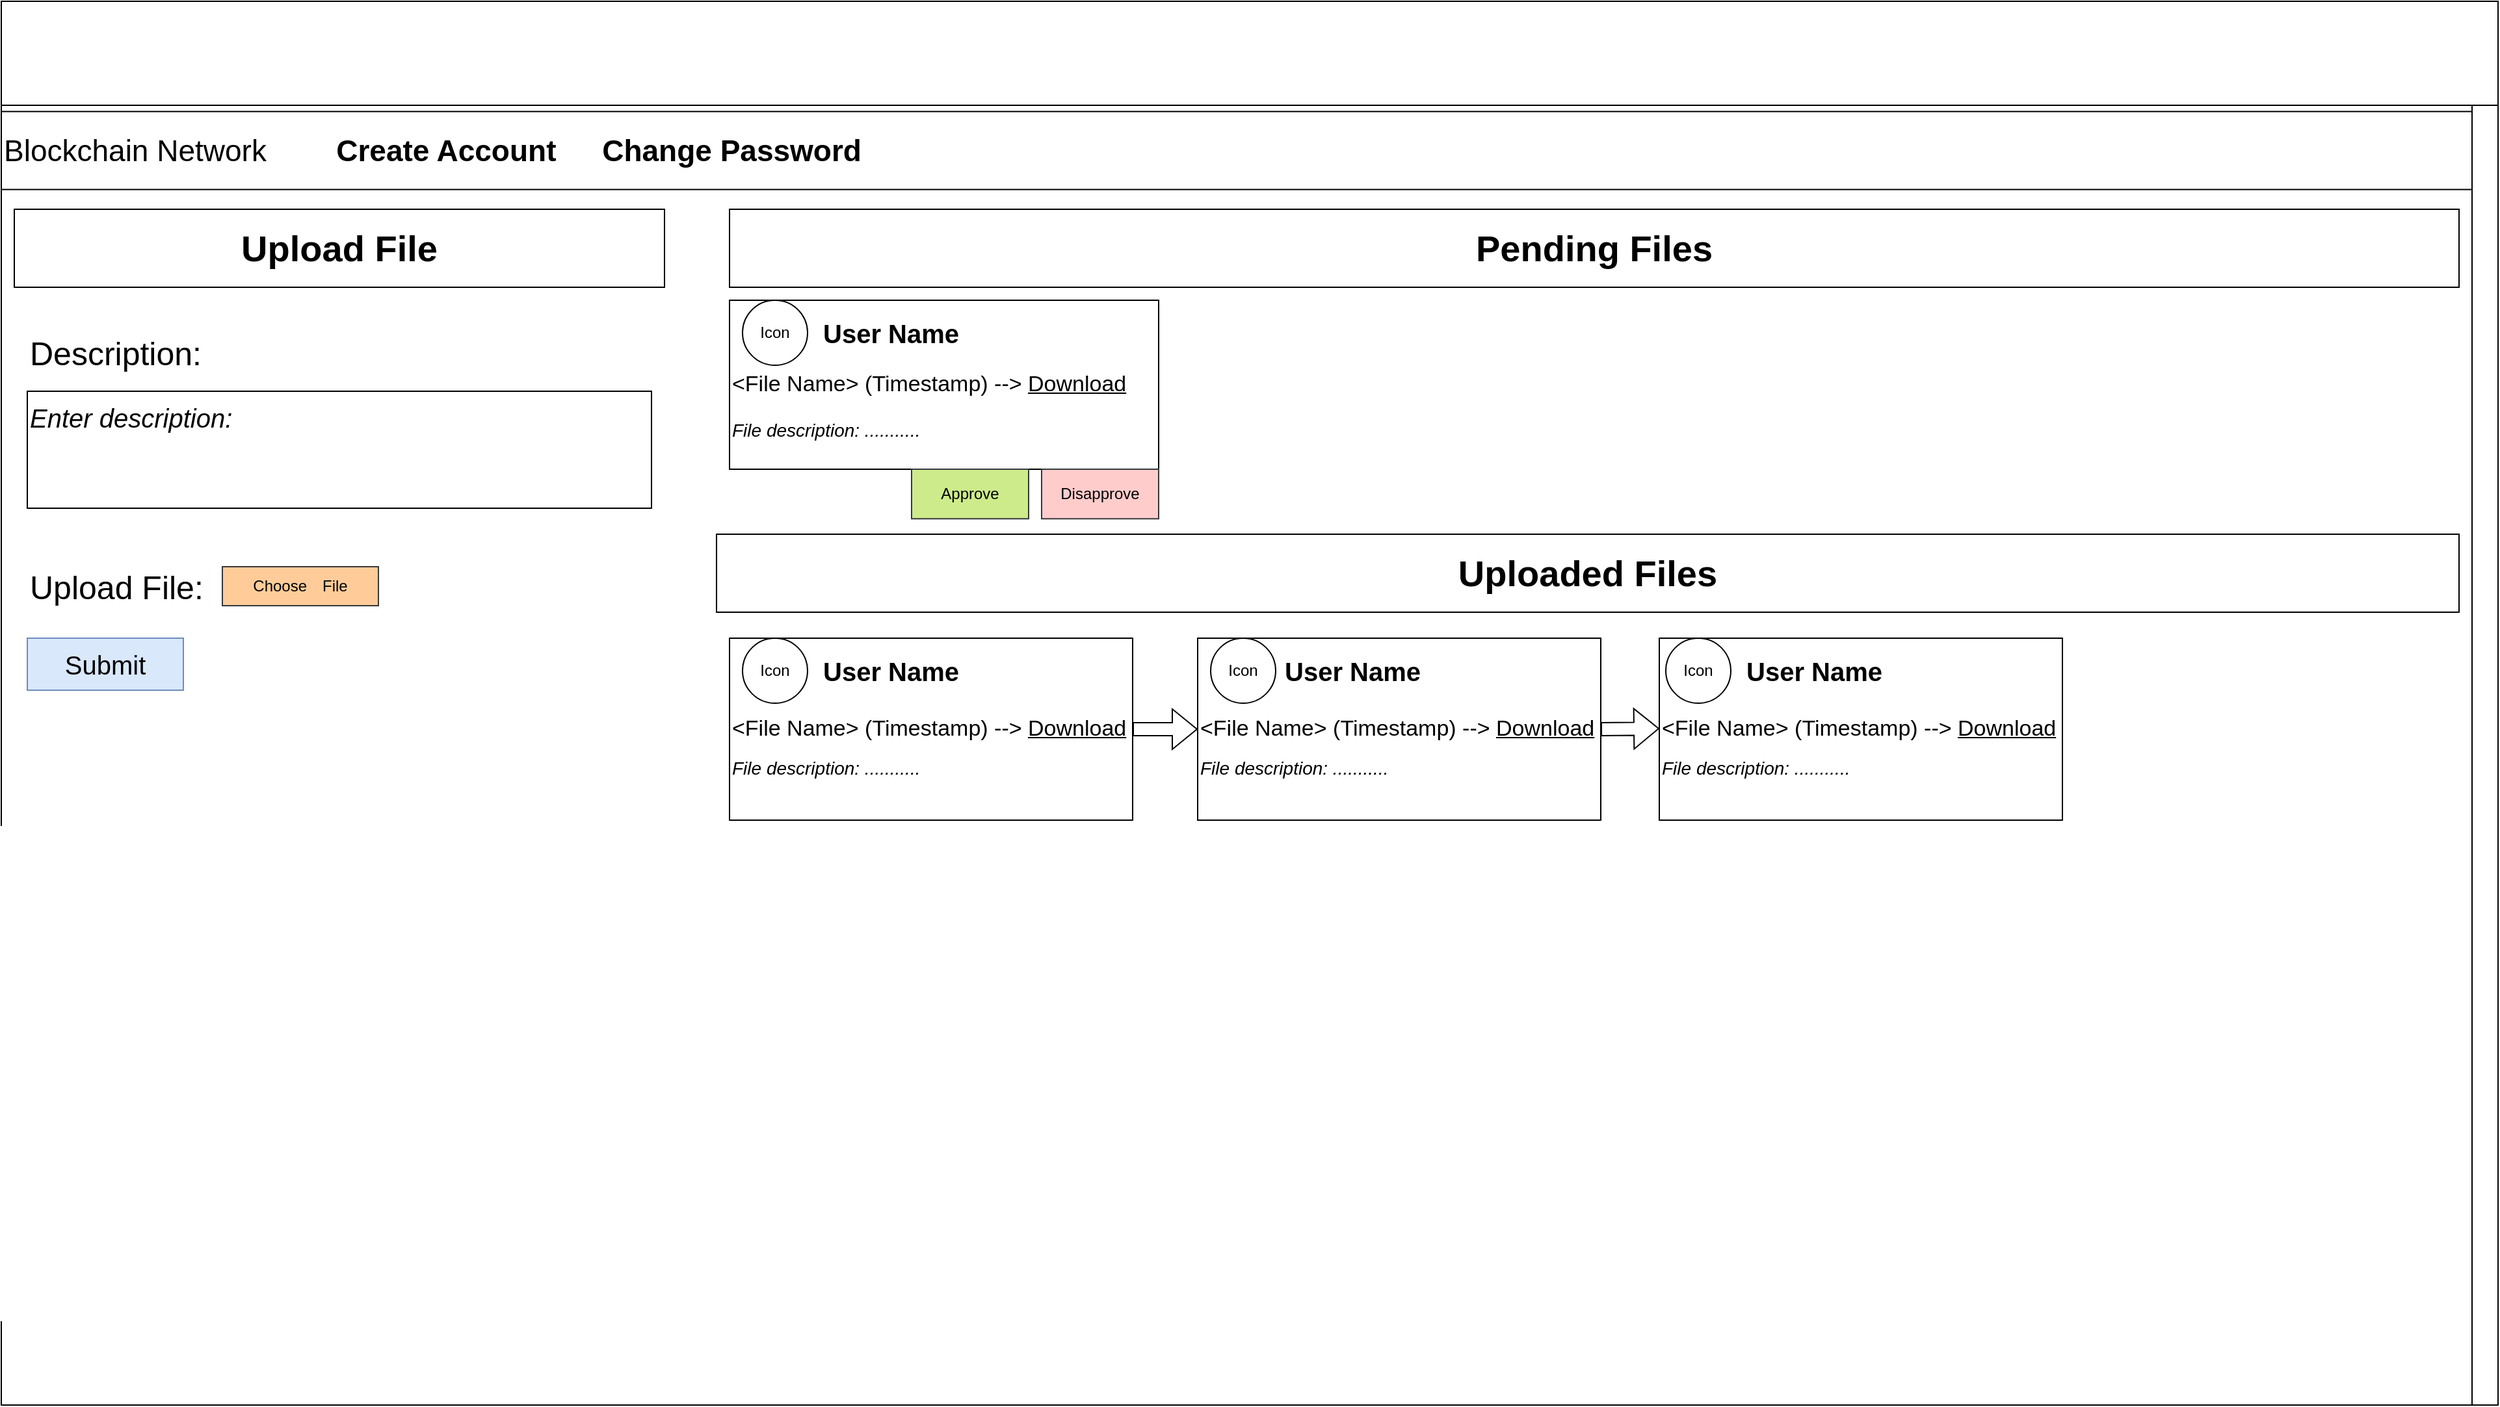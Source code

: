 <mxfile version="23.1.5" type="device">
  <diagram name="Page-1" id="7l78DpCOJmXkoFOGafl5">
    <mxGraphModel dx="2074" dy="1114" grid="1" gridSize="10" guides="1" tooltips="1" connect="1" arrows="1" fold="1" page="1" pageScale="1" pageWidth="850" pageHeight="1100" math="0" shadow="0">
      <root>
        <mxCell id="0" />
        <mxCell id="1" parent="0" />
        <mxCell id="sssrIjcRoUl1OK7sgcCK-2" value="" style="rounded=0;whiteSpace=wrap;html=1;" vertex="1" parent="1">
          <mxGeometry width="1920" height="1080" as="geometry" />
        </mxCell>
        <mxCell id="sssrIjcRoUl1OK7sgcCK-3" value="" style="rounded=0;whiteSpace=wrap;html=1;" vertex="1" parent="1">
          <mxGeometry width="1920" height="80" as="geometry" />
        </mxCell>
        <mxCell id="sssrIjcRoUl1OK7sgcCK-4" value="" style="shape=image;verticalLabelPosition=bottom;labelBackgroundColor=default;verticalAlign=top;aspect=fixed;imageAspect=0;image=https://i.gyazo.com/a97b149d6ed65168a0f0d49f9e61fdd1.png;" vertex="1" parent="1">
          <mxGeometry width="1920" height="84.8" as="geometry" />
        </mxCell>
        <mxCell id="sssrIjcRoUl1OK7sgcCK-5" value="" style="rounded=0;whiteSpace=wrap;html=1;" vertex="1" parent="1">
          <mxGeometry x="1900" y="80" width="20" height="1000" as="geometry" />
        </mxCell>
        <mxCell id="sssrIjcRoUl1OK7sgcCK-6" value="&lt;font style=&quot;font-size: 23px;&quot;&gt;Blockchain Network&lt;span style=&quot;font-weight: bold; white-space: pre;&quot;&gt;&#x9;&lt;/span&gt;&lt;b&gt;Create Account&lt;/b&gt;&lt;span style=&quot;font-weight: bold; white-space: pre;&quot;&gt;&#x9;&lt;/span&gt;&lt;b&gt;Change Password&lt;/b&gt;&lt;/font&gt;" style="rounded=0;whiteSpace=wrap;html=1;align=left;" vertex="1" parent="1">
          <mxGeometry y="84.8" width="1900" height="60" as="geometry" />
        </mxCell>
        <mxCell id="sssrIjcRoUl1OK7sgcCK-7" value="&lt;font style=&quot;font-size: 28px;&quot;&gt;&lt;b&gt;Upload File&lt;/b&gt;&lt;/font&gt;" style="rounded=0;whiteSpace=wrap;html=1;" vertex="1" parent="1">
          <mxGeometry x="10" y="160" width="500" height="60" as="geometry" />
        </mxCell>
        <mxCell id="sssrIjcRoUl1OK7sgcCK-8" value="&lt;font style=&quot;font-size: 28px;&quot;&gt;&lt;b&gt;Pending Files&lt;/b&gt;&lt;/font&gt;" style="rounded=0;whiteSpace=wrap;html=1;" vertex="1" parent="1">
          <mxGeometry x="560" y="160" width="1330" height="60" as="geometry" />
        </mxCell>
        <mxCell id="sssrIjcRoUl1OK7sgcCK-9" value="&lt;font style=&quot;font-size: 28px;&quot;&gt;&lt;b&gt;Uploaded Files&lt;/b&gt;&lt;/font&gt;" style="rounded=0;whiteSpace=wrap;html=1;" vertex="1" parent="1">
          <mxGeometry x="550" y="410" width="1340" height="60" as="geometry" />
        </mxCell>
        <mxCell id="sssrIjcRoUl1OK7sgcCK-10" value="&lt;p style=&quot;line-height: 120%;&quot;&gt;&lt;br&gt;&lt;/p&gt;" style="rounded=0;whiteSpace=wrap;html=1;align=left;" vertex="1" parent="1">
          <mxGeometry x="20" y="300" width="480" height="90" as="geometry" />
        </mxCell>
        <mxCell id="sssrIjcRoUl1OK7sgcCK-11" value="&lt;font style=&quot;font-size: 25px;&quot;&gt;Description:&lt;/font&gt;" style="text;html=1;align=left;verticalAlign=middle;whiteSpace=wrap;rounded=0;" vertex="1" parent="1">
          <mxGeometry x="20" y="250" width="470" height="40" as="geometry" />
        </mxCell>
        <mxCell id="sssrIjcRoUl1OK7sgcCK-12" value="&lt;font size=&quot;1&quot; style=&quot;&quot;&gt;&lt;i style=&quot;font-size: 20px;&quot;&gt;Enter description:&lt;/i&gt;&lt;/font&gt;" style="text;html=1;align=left;verticalAlign=middle;whiteSpace=wrap;rounded=0;" vertex="1" parent="1">
          <mxGeometry x="20" y="300" width="470" height="40" as="geometry" />
        </mxCell>
        <mxCell id="sssrIjcRoUl1OK7sgcCK-13" value="&lt;font style=&quot;font-size: 25px;&quot;&gt;Upload File:&amp;nbsp;&lt;/font&gt;" style="text;html=1;align=left;verticalAlign=middle;whiteSpace=wrap;rounded=0;" vertex="1" parent="1">
          <mxGeometry x="20" y="430" width="470" height="40" as="geometry" />
        </mxCell>
        <mxCell id="sssrIjcRoUl1OK7sgcCK-14" value="Choose&amp;nbsp;&lt;span style=&quot;white-space: pre;&quot;&gt;&#x9;&lt;/span&gt;File" style="rounded=0;whiteSpace=wrap;html=1;fillColor=#ffcc99;strokeColor=#36393d;" vertex="1" parent="1">
          <mxGeometry x="170" y="435" width="120" height="30" as="geometry" />
        </mxCell>
        <mxCell id="sssrIjcRoUl1OK7sgcCK-15" value="&lt;font style=&quot;font-size: 20px;&quot;&gt;Submit&lt;/font&gt;" style="rounded=0;whiteSpace=wrap;html=1;fillColor=#dae8fc;strokeColor=#6c8ebf;" vertex="1" parent="1">
          <mxGeometry x="20" y="490" width="120" height="40" as="geometry" />
        </mxCell>
        <mxCell id="sssrIjcRoUl1OK7sgcCK-16" value="&lt;font style=&quot;font-size: 17px;&quot;&gt;&amp;lt;File Name&amp;gt; (Timestamp) --&amp;gt; &lt;font style=&quot;font-size: 17px;&quot;&gt;&lt;u style=&quot;&quot;&gt;Download&lt;/u&gt;&lt;/font&gt;&lt;/font&gt;" style="rounded=0;whiteSpace=wrap;html=1;align=left;" vertex="1" parent="1">
          <mxGeometry x="560" y="230" width="330" height="130" as="geometry" />
        </mxCell>
        <mxCell id="sssrIjcRoUl1OK7sgcCK-17" value="Icon" style="ellipse;whiteSpace=wrap;html=1;aspect=fixed;" vertex="1" parent="1">
          <mxGeometry x="570" y="230" width="50" height="50" as="geometry" />
        </mxCell>
        <mxCell id="sssrIjcRoUl1OK7sgcCK-18" value="&lt;span style=&quot;font-size: 20px;&quot;&gt;&lt;b style=&quot;&quot;&gt;User Name&lt;/b&gt;&lt;/span&gt;" style="text;html=1;align=left;verticalAlign=middle;whiteSpace=wrap;rounded=0;" vertex="1" parent="1">
          <mxGeometry x="630" y="235" width="470" height="40" as="geometry" />
        </mxCell>
        <mxCell id="sssrIjcRoUl1OK7sgcCK-20" value="&lt;font size=&quot;1&quot; style=&quot;&quot;&gt;&lt;i style=&quot;font-size: 14px;&quot;&gt;File description: ...........&lt;/i&gt;&lt;/font&gt;" style="text;html=1;align=left;verticalAlign=middle;whiteSpace=wrap;rounded=0;" vertex="1" parent="1">
          <mxGeometry x="560" y="310" width="470" height="40" as="geometry" />
        </mxCell>
        <mxCell id="sssrIjcRoUl1OK7sgcCK-21" value="&lt;font style=&quot;font-size: 17px;&quot;&gt;&amp;lt;File Name&amp;gt; (Timestamp) --&amp;gt; &lt;font style=&quot;font-size: 17px;&quot;&gt;&lt;u style=&quot;&quot;&gt;Download&lt;/u&gt;&lt;/font&gt;&lt;/font&gt;" style="rounded=0;whiteSpace=wrap;html=1;align=left;" vertex="1" parent="1">
          <mxGeometry x="560" y="490" width="310" height="140" as="geometry" />
        </mxCell>
        <mxCell id="sssrIjcRoUl1OK7sgcCK-23" value="&lt;span style=&quot;font-size: 20px;&quot;&gt;&lt;b style=&quot;&quot;&gt;User Name&lt;/b&gt;&lt;/span&gt;" style="text;html=1;align=left;verticalAlign=middle;whiteSpace=wrap;rounded=0;" vertex="1" parent="1">
          <mxGeometry x="630" y="495" width="470" height="40" as="geometry" />
        </mxCell>
        <mxCell id="sssrIjcRoUl1OK7sgcCK-25" value="Icon" style="ellipse;whiteSpace=wrap;html=1;aspect=fixed;" vertex="1" parent="1">
          <mxGeometry x="570" y="490" width="50" height="50" as="geometry" />
        </mxCell>
        <mxCell id="sssrIjcRoUl1OK7sgcCK-27" value="&lt;font size=&quot;1&quot; style=&quot;&quot;&gt;&lt;i style=&quot;font-size: 14px;&quot;&gt;File description: ...........&lt;/i&gt;&lt;/font&gt;" style="text;html=1;align=left;verticalAlign=middle;whiteSpace=wrap;rounded=0;" vertex="1" parent="1">
          <mxGeometry x="560" y="570" width="470" height="40" as="geometry" />
        </mxCell>
        <mxCell id="sssrIjcRoUl1OK7sgcCK-29" value="Approve" style="rounded=0;whiteSpace=wrap;html=1;fillColor=#cdeb8b;strokeColor=#36393d;" vertex="1" parent="1">
          <mxGeometry x="700" y="360" width="90" height="38.12" as="geometry" />
        </mxCell>
        <mxCell id="sssrIjcRoUl1OK7sgcCK-30" value="Disapprove" style="rounded=0;whiteSpace=wrap;html=1;fillColor=#ffcccc;strokeColor=#36393d;" vertex="1" parent="1">
          <mxGeometry x="800" y="360" width="90" height="38.12" as="geometry" />
        </mxCell>
        <mxCell id="sssrIjcRoUl1OK7sgcCK-33" value="&lt;font style=&quot;font-size: 17px;&quot;&gt;&amp;lt;File Name&amp;gt; (Timestamp) --&amp;gt; &lt;font style=&quot;font-size: 17px;&quot;&gt;&lt;u style=&quot;&quot;&gt;Download&lt;/u&gt;&lt;/font&gt;&lt;/font&gt;" style="rounded=0;whiteSpace=wrap;html=1;align=left;" vertex="1" parent="1">
          <mxGeometry x="920" y="490" width="310" height="140" as="geometry" />
        </mxCell>
        <mxCell id="sssrIjcRoUl1OK7sgcCK-34" value="Icon" style="ellipse;whiteSpace=wrap;html=1;aspect=fixed;" vertex="1" parent="1">
          <mxGeometry x="930" y="490" width="50" height="50" as="geometry" />
        </mxCell>
        <mxCell id="sssrIjcRoUl1OK7sgcCK-35" value="&lt;font style=&quot;font-size: 17px;&quot;&gt;&amp;lt;File Name&amp;gt; (Timestamp) --&amp;gt; &lt;font style=&quot;font-size: 17px;&quot;&gt;&lt;u style=&quot;&quot;&gt;Download&lt;/u&gt;&lt;/font&gt;&lt;/font&gt;" style="rounded=0;whiteSpace=wrap;html=1;align=left;" vertex="1" parent="1">
          <mxGeometry x="1275" y="490" width="310" height="140" as="geometry" />
        </mxCell>
        <mxCell id="sssrIjcRoUl1OK7sgcCK-36" value="Icon" style="ellipse;whiteSpace=wrap;html=1;aspect=fixed;" vertex="1" parent="1">
          <mxGeometry x="1280" y="490" width="50" height="50" as="geometry" />
        </mxCell>
        <mxCell id="sssrIjcRoUl1OK7sgcCK-37" value="&lt;font size=&quot;1&quot; style=&quot;&quot;&gt;&lt;i style=&quot;font-size: 14px;&quot;&gt;File description: ...........&lt;/i&gt;&lt;/font&gt;" style="text;html=1;align=left;verticalAlign=middle;whiteSpace=wrap;rounded=0;" vertex="1" parent="1">
          <mxGeometry x="920" y="570" width="470" height="40" as="geometry" />
        </mxCell>
        <mxCell id="sssrIjcRoUl1OK7sgcCK-38" value="&lt;font size=&quot;1&quot; style=&quot;&quot;&gt;&lt;i style=&quot;font-size: 14px;&quot;&gt;File description: ...........&lt;/i&gt;&lt;/font&gt;" style="text;html=1;align=left;verticalAlign=middle;whiteSpace=wrap;rounded=0;" vertex="1" parent="1">
          <mxGeometry x="1275" y="570" width="470" height="40" as="geometry" />
        </mxCell>
        <mxCell id="sssrIjcRoUl1OK7sgcCK-39" value="" style="shape=flexArrow;endArrow=classic;html=1;rounded=0;exitX=1;exitY=0.5;exitDx=0;exitDy=0;" edge="1" parent="1" source="sssrIjcRoUl1OK7sgcCK-21" target="sssrIjcRoUl1OK7sgcCK-33">
          <mxGeometry width="50" height="50" relative="1" as="geometry">
            <mxPoint x="990" y="480" as="sourcePoint" />
            <mxPoint x="1040" y="430" as="targetPoint" />
          </mxGeometry>
        </mxCell>
        <mxCell id="sssrIjcRoUl1OK7sgcCK-40" value="" style="shape=flexArrow;endArrow=classic;html=1;rounded=0;" edge="1" parent="1">
          <mxGeometry width="50" height="50" relative="1" as="geometry">
            <mxPoint x="1230" y="560" as="sourcePoint" />
            <mxPoint x="1275" y="559.5" as="targetPoint" />
          </mxGeometry>
        </mxCell>
        <mxCell id="sssrIjcRoUl1OK7sgcCK-42" value="&lt;span style=&quot;font-size: 20px;&quot;&gt;&lt;b style=&quot;&quot;&gt;User Name&lt;/b&gt;&lt;/span&gt;" style="text;html=1;align=left;verticalAlign=middle;whiteSpace=wrap;rounded=0;" vertex="1" parent="1">
          <mxGeometry x="985" y="495" width="470" height="40" as="geometry" />
        </mxCell>
        <mxCell id="sssrIjcRoUl1OK7sgcCK-43" value="&lt;span style=&quot;font-size: 20px;&quot;&gt;&lt;b style=&quot;&quot;&gt;User Name&lt;/b&gt;&lt;/span&gt;" style="text;html=1;align=left;verticalAlign=middle;whiteSpace=wrap;rounded=0;" vertex="1" parent="1">
          <mxGeometry x="1340" y="495" width="470" height="40" as="geometry" />
        </mxCell>
      </root>
    </mxGraphModel>
  </diagram>
</mxfile>
